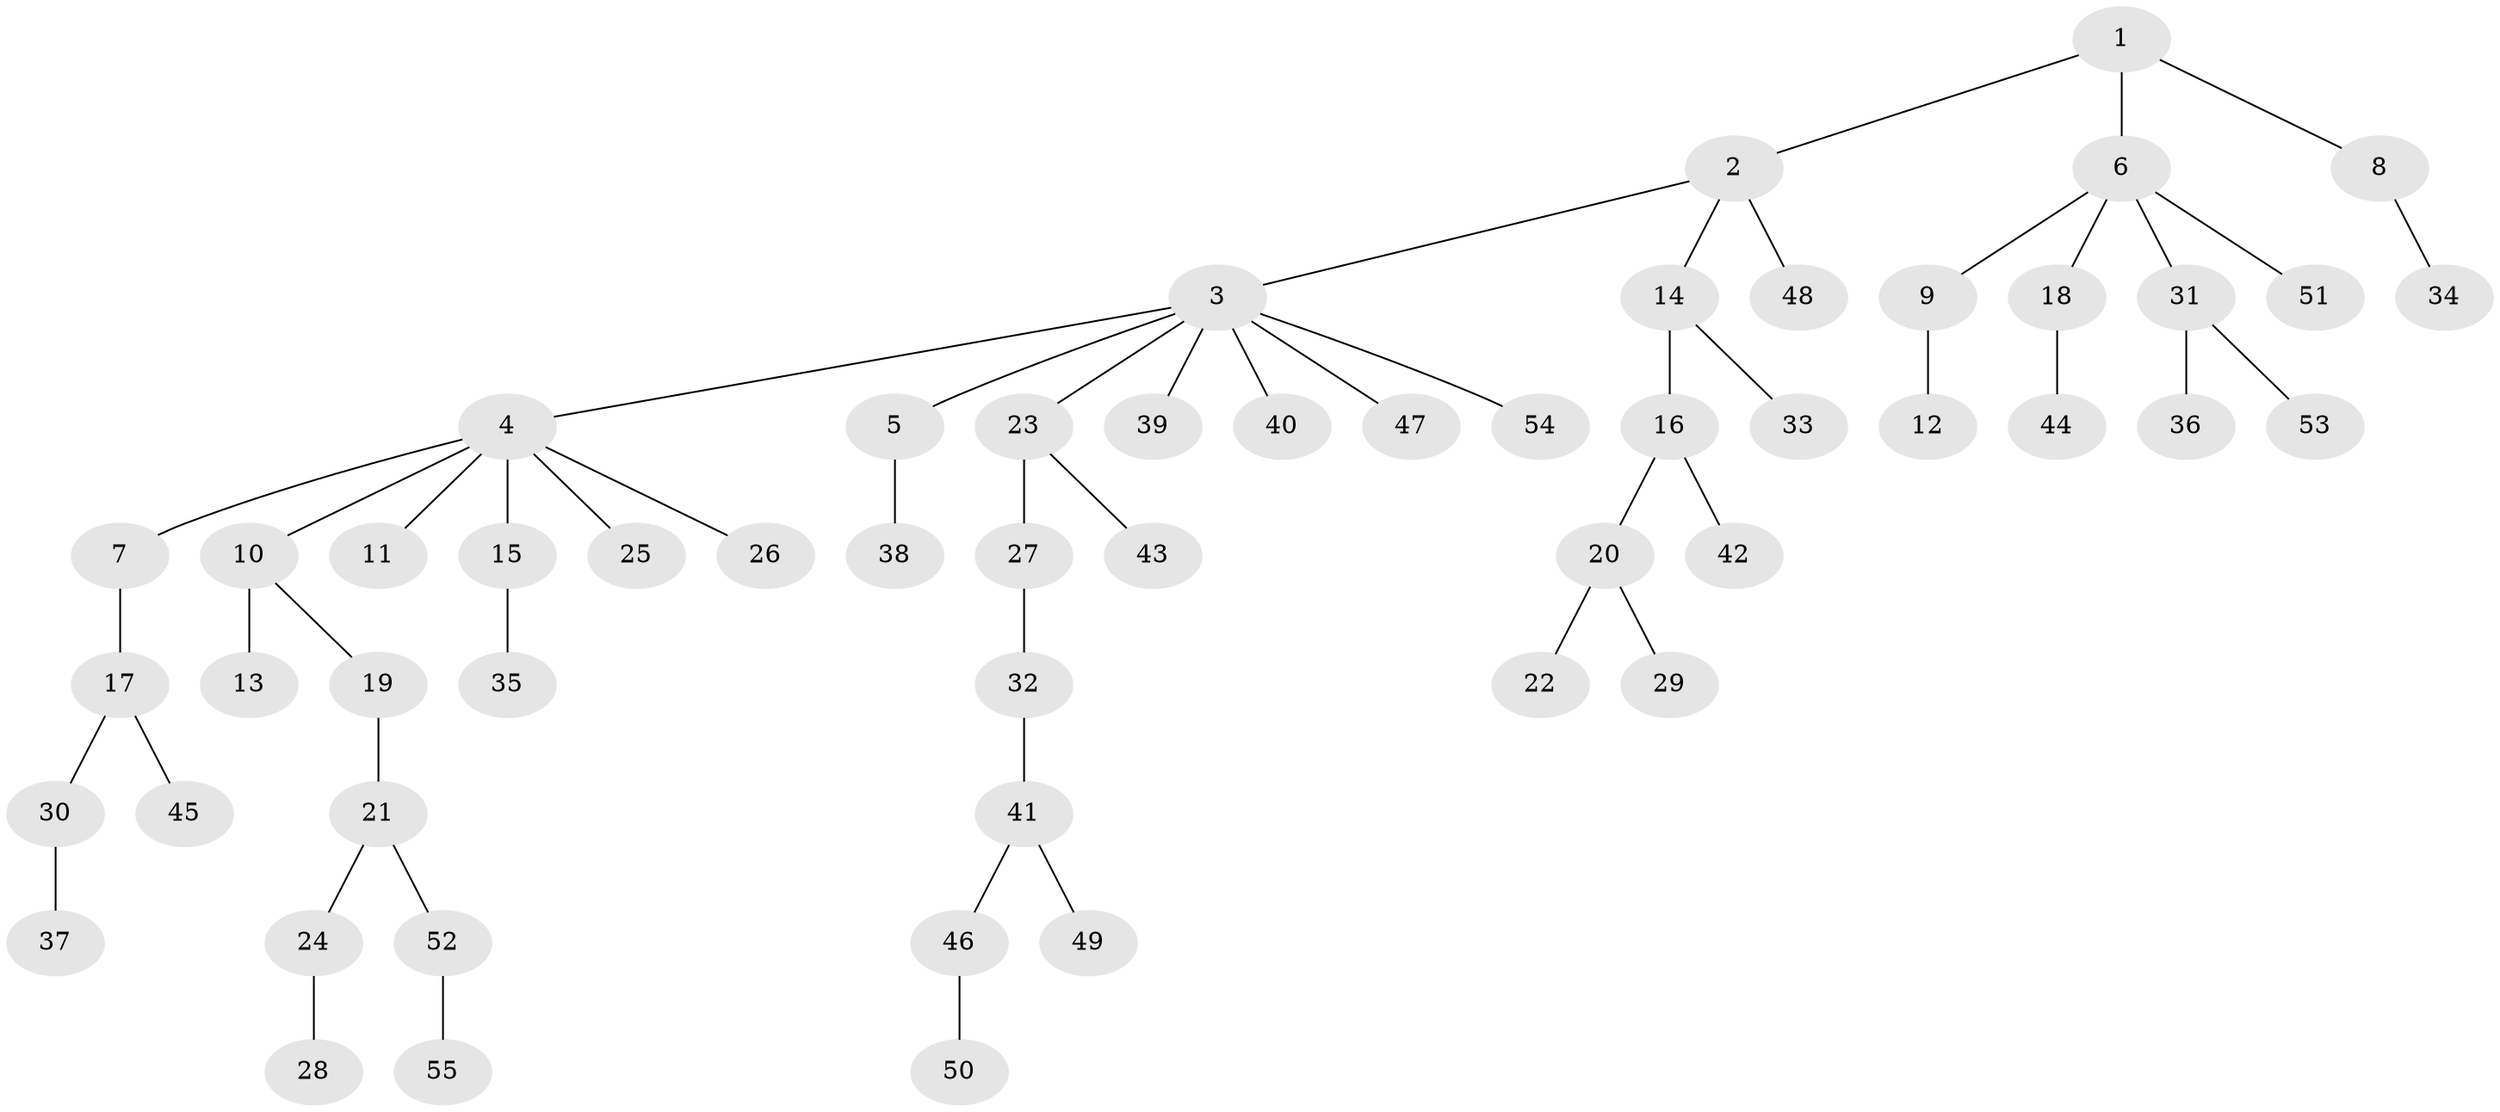 // Generated by graph-tools (version 1.1) at 2025/15/03/09/25 04:15:35]
// undirected, 55 vertices, 54 edges
graph export_dot {
graph [start="1"]
  node [color=gray90,style=filled];
  1;
  2;
  3;
  4;
  5;
  6;
  7;
  8;
  9;
  10;
  11;
  12;
  13;
  14;
  15;
  16;
  17;
  18;
  19;
  20;
  21;
  22;
  23;
  24;
  25;
  26;
  27;
  28;
  29;
  30;
  31;
  32;
  33;
  34;
  35;
  36;
  37;
  38;
  39;
  40;
  41;
  42;
  43;
  44;
  45;
  46;
  47;
  48;
  49;
  50;
  51;
  52;
  53;
  54;
  55;
  1 -- 2;
  1 -- 6;
  1 -- 8;
  2 -- 3;
  2 -- 14;
  2 -- 48;
  3 -- 4;
  3 -- 5;
  3 -- 23;
  3 -- 39;
  3 -- 40;
  3 -- 47;
  3 -- 54;
  4 -- 7;
  4 -- 10;
  4 -- 11;
  4 -- 15;
  4 -- 25;
  4 -- 26;
  5 -- 38;
  6 -- 9;
  6 -- 18;
  6 -- 31;
  6 -- 51;
  7 -- 17;
  8 -- 34;
  9 -- 12;
  10 -- 13;
  10 -- 19;
  14 -- 16;
  14 -- 33;
  15 -- 35;
  16 -- 20;
  16 -- 42;
  17 -- 30;
  17 -- 45;
  18 -- 44;
  19 -- 21;
  20 -- 22;
  20 -- 29;
  21 -- 24;
  21 -- 52;
  23 -- 27;
  23 -- 43;
  24 -- 28;
  27 -- 32;
  30 -- 37;
  31 -- 36;
  31 -- 53;
  32 -- 41;
  41 -- 46;
  41 -- 49;
  46 -- 50;
  52 -- 55;
}

